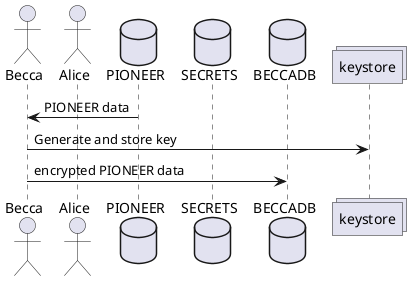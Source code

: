 @startuml

actor Becca
actor Alice

database PIONEER
database SECRETS
database BECCADB

collections keystore

PIONEER -> Becca: PIONEER data
Becca -> keystore: Generate and store key
Becca -> BECCADB: encrypted PIONEER data




@enduml
